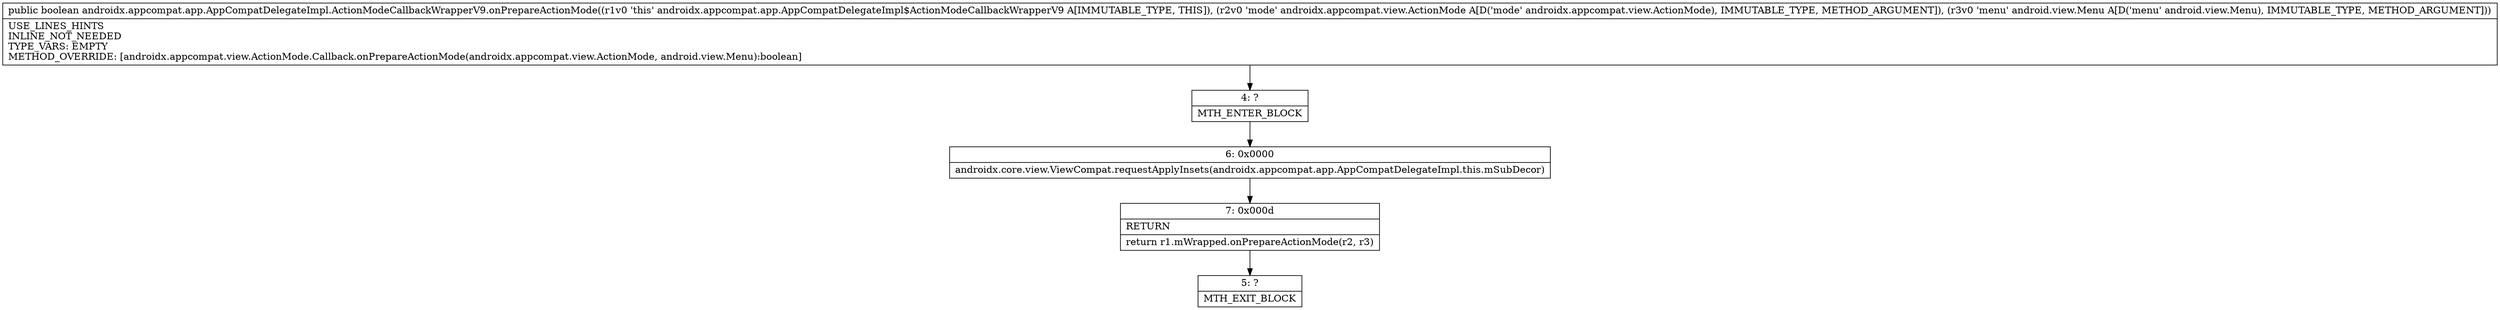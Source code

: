digraph "CFG forandroidx.appcompat.app.AppCompatDelegateImpl.ActionModeCallbackWrapperV9.onPrepareActionMode(Landroidx\/appcompat\/view\/ActionMode;Landroid\/view\/Menu;)Z" {
Node_4 [shape=record,label="{4\:\ ?|MTH_ENTER_BLOCK\l}"];
Node_6 [shape=record,label="{6\:\ 0x0000|androidx.core.view.ViewCompat.requestApplyInsets(androidx.appcompat.app.AppCompatDelegateImpl.this.mSubDecor)\l}"];
Node_7 [shape=record,label="{7\:\ 0x000d|RETURN\l|return r1.mWrapped.onPrepareActionMode(r2, r3)\l}"];
Node_5 [shape=record,label="{5\:\ ?|MTH_EXIT_BLOCK\l}"];
MethodNode[shape=record,label="{public boolean androidx.appcompat.app.AppCompatDelegateImpl.ActionModeCallbackWrapperV9.onPrepareActionMode((r1v0 'this' androidx.appcompat.app.AppCompatDelegateImpl$ActionModeCallbackWrapperV9 A[IMMUTABLE_TYPE, THIS]), (r2v0 'mode' androidx.appcompat.view.ActionMode A[D('mode' androidx.appcompat.view.ActionMode), IMMUTABLE_TYPE, METHOD_ARGUMENT]), (r3v0 'menu' android.view.Menu A[D('menu' android.view.Menu), IMMUTABLE_TYPE, METHOD_ARGUMENT]))  | USE_LINES_HINTS\lINLINE_NOT_NEEDED\lTYPE_VARS: EMPTY\lMETHOD_OVERRIDE: [androidx.appcompat.view.ActionMode.Callback.onPrepareActionMode(androidx.appcompat.view.ActionMode, android.view.Menu):boolean]\l}"];
MethodNode -> Node_4;Node_4 -> Node_6;
Node_6 -> Node_7;
Node_7 -> Node_5;
}

